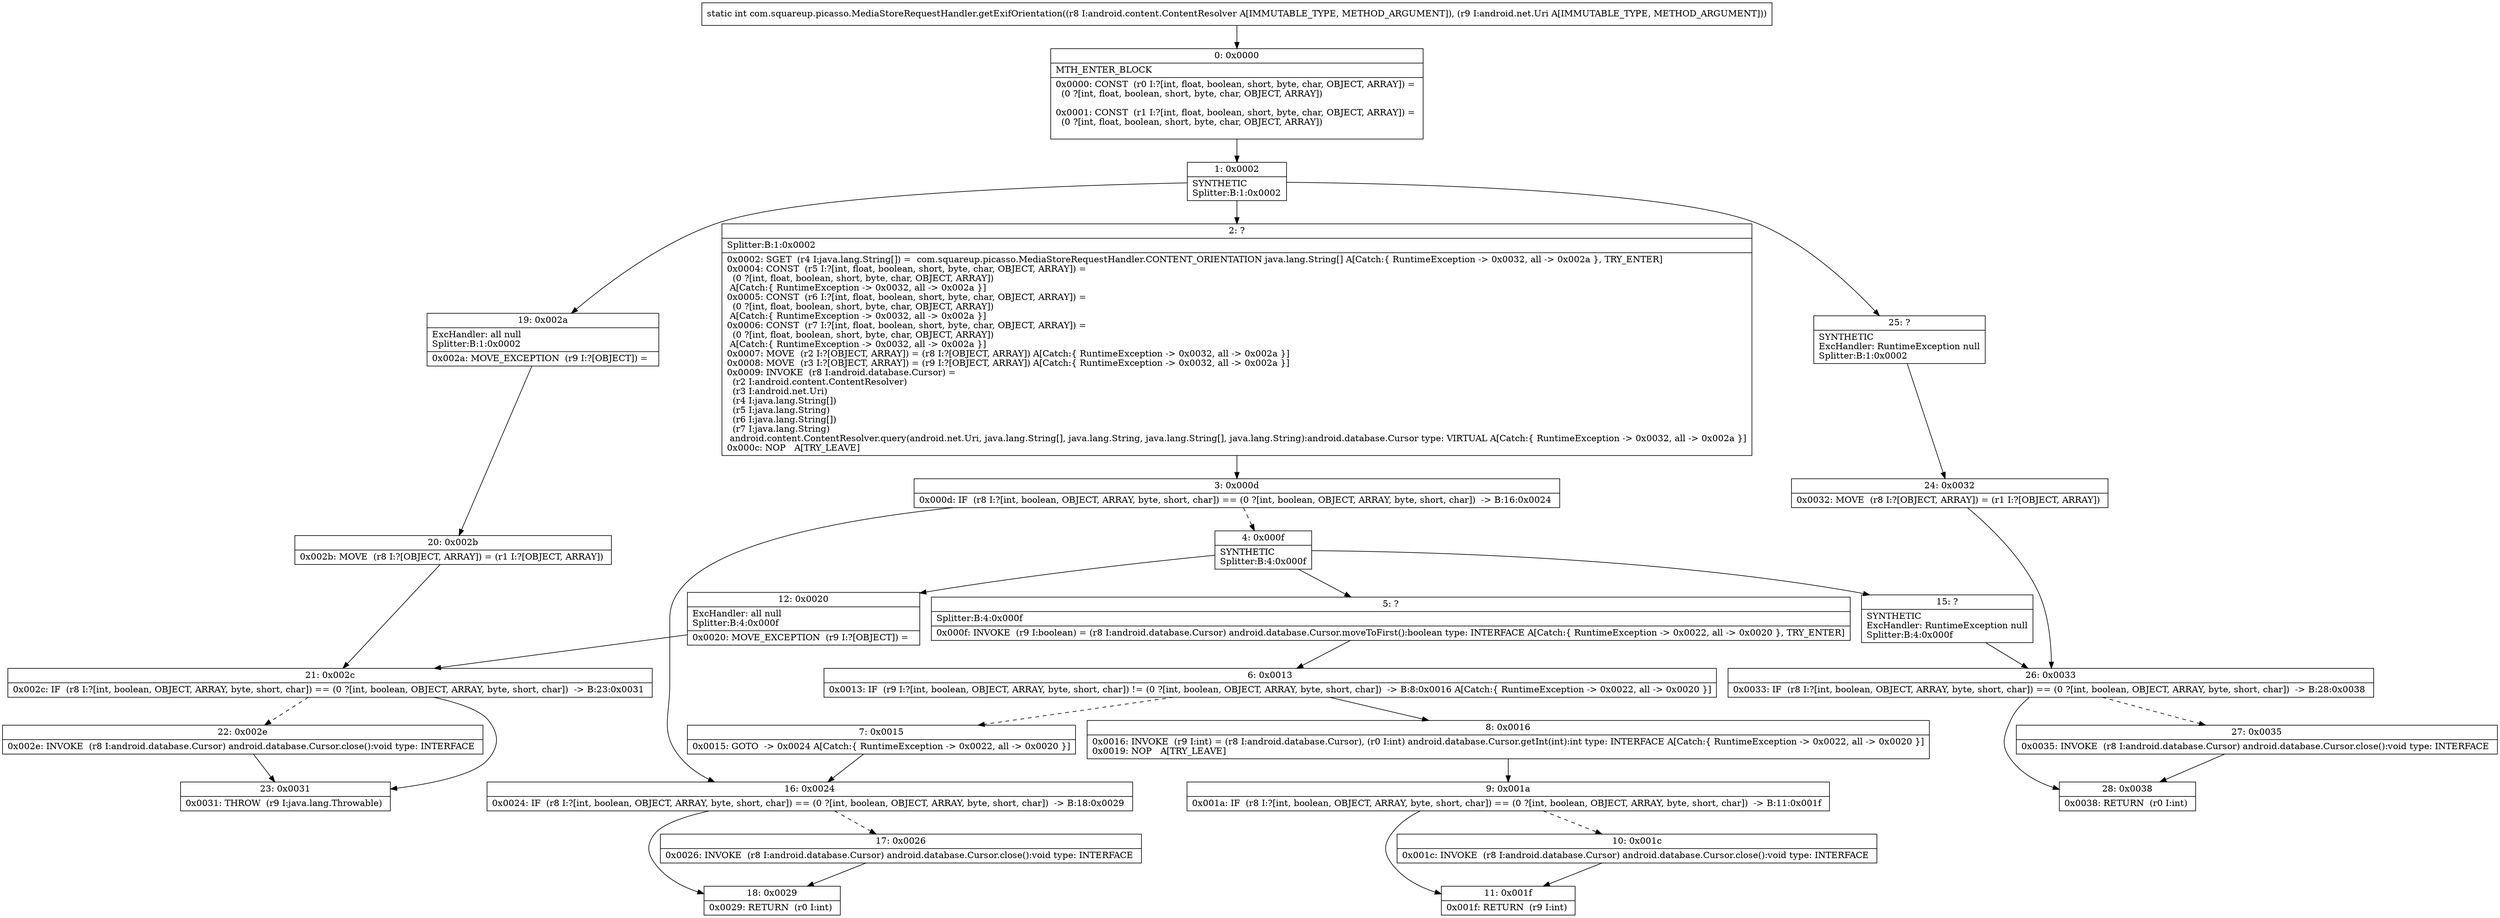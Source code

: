 digraph "CFG forcom.squareup.picasso.MediaStoreRequestHandler.getExifOrientation(Landroid\/content\/ContentResolver;Landroid\/net\/Uri;)I" {
Node_0 [shape=record,label="{0\:\ 0x0000|MTH_ENTER_BLOCK\l|0x0000: CONST  (r0 I:?[int, float, boolean, short, byte, char, OBJECT, ARRAY]) = \l  (0 ?[int, float, boolean, short, byte, char, OBJECT, ARRAY])\l \l0x0001: CONST  (r1 I:?[int, float, boolean, short, byte, char, OBJECT, ARRAY]) = \l  (0 ?[int, float, boolean, short, byte, char, OBJECT, ARRAY])\l \l}"];
Node_1 [shape=record,label="{1\:\ 0x0002|SYNTHETIC\lSplitter:B:1:0x0002\l}"];
Node_2 [shape=record,label="{2\:\ ?|Splitter:B:1:0x0002\l|0x0002: SGET  (r4 I:java.lang.String[]) =  com.squareup.picasso.MediaStoreRequestHandler.CONTENT_ORIENTATION java.lang.String[] A[Catch:\{ RuntimeException \-\> 0x0032, all \-\> 0x002a \}, TRY_ENTER]\l0x0004: CONST  (r5 I:?[int, float, boolean, short, byte, char, OBJECT, ARRAY]) = \l  (0 ?[int, float, boolean, short, byte, char, OBJECT, ARRAY])\l A[Catch:\{ RuntimeException \-\> 0x0032, all \-\> 0x002a \}]\l0x0005: CONST  (r6 I:?[int, float, boolean, short, byte, char, OBJECT, ARRAY]) = \l  (0 ?[int, float, boolean, short, byte, char, OBJECT, ARRAY])\l A[Catch:\{ RuntimeException \-\> 0x0032, all \-\> 0x002a \}]\l0x0006: CONST  (r7 I:?[int, float, boolean, short, byte, char, OBJECT, ARRAY]) = \l  (0 ?[int, float, boolean, short, byte, char, OBJECT, ARRAY])\l A[Catch:\{ RuntimeException \-\> 0x0032, all \-\> 0x002a \}]\l0x0007: MOVE  (r2 I:?[OBJECT, ARRAY]) = (r8 I:?[OBJECT, ARRAY]) A[Catch:\{ RuntimeException \-\> 0x0032, all \-\> 0x002a \}]\l0x0008: MOVE  (r3 I:?[OBJECT, ARRAY]) = (r9 I:?[OBJECT, ARRAY]) A[Catch:\{ RuntimeException \-\> 0x0032, all \-\> 0x002a \}]\l0x0009: INVOKE  (r8 I:android.database.Cursor) = \l  (r2 I:android.content.ContentResolver)\l  (r3 I:android.net.Uri)\l  (r4 I:java.lang.String[])\l  (r5 I:java.lang.String)\l  (r6 I:java.lang.String[])\l  (r7 I:java.lang.String)\l android.content.ContentResolver.query(android.net.Uri, java.lang.String[], java.lang.String, java.lang.String[], java.lang.String):android.database.Cursor type: VIRTUAL A[Catch:\{ RuntimeException \-\> 0x0032, all \-\> 0x002a \}]\l0x000c: NOP   A[TRY_LEAVE]\l}"];
Node_3 [shape=record,label="{3\:\ 0x000d|0x000d: IF  (r8 I:?[int, boolean, OBJECT, ARRAY, byte, short, char]) == (0 ?[int, boolean, OBJECT, ARRAY, byte, short, char])  \-\> B:16:0x0024 \l}"];
Node_4 [shape=record,label="{4\:\ 0x000f|SYNTHETIC\lSplitter:B:4:0x000f\l}"];
Node_5 [shape=record,label="{5\:\ ?|Splitter:B:4:0x000f\l|0x000f: INVOKE  (r9 I:boolean) = (r8 I:android.database.Cursor) android.database.Cursor.moveToFirst():boolean type: INTERFACE A[Catch:\{ RuntimeException \-\> 0x0022, all \-\> 0x0020 \}, TRY_ENTER]\l}"];
Node_6 [shape=record,label="{6\:\ 0x0013|0x0013: IF  (r9 I:?[int, boolean, OBJECT, ARRAY, byte, short, char]) != (0 ?[int, boolean, OBJECT, ARRAY, byte, short, char])  \-\> B:8:0x0016 A[Catch:\{ RuntimeException \-\> 0x0022, all \-\> 0x0020 \}]\l}"];
Node_7 [shape=record,label="{7\:\ 0x0015|0x0015: GOTO  \-\> 0x0024 A[Catch:\{ RuntimeException \-\> 0x0022, all \-\> 0x0020 \}]\l}"];
Node_8 [shape=record,label="{8\:\ 0x0016|0x0016: INVOKE  (r9 I:int) = (r8 I:android.database.Cursor), (r0 I:int) android.database.Cursor.getInt(int):int type: INTERFACE A[Catch:\{ RuntimeException \-\> 0x0022, all \-\> 0x0020 \}]\l0x0019: NOP   A[TRY_LEAVE]\l}"];
Node_9 [shape=record,label="{9\:\ 0x001a|0x001a: IF  (r8 I:?[int, boolean, OBJECT, ARRAY, byte, short, char]) == (0 ?[int, boolean, OBJECT, ARRAY, byte, short, char])  \-\> B:11:0x001f \l}"];
Node_10 [shape=record,label="{10\:\ 0x001c|0x001c: INVOKE  (r8 I:android.database.Cursor) android.database.Cursor.close():void type: INTERFACE \l}"];
Node_11 [shape=record,label="{11\:\ 0x001f|0x001f: RETURN  (r9 I:int) \l}"];
Node_12 [shape=record,label="{12\:\ 0x0020|ExcHandler: all null\lSplitter:B:4:0x000f\l|0x0020: MOVE_EXCEPTION  (r9 I:?[OBJECT]) =  \l}"];
Node_15 [shape=record,label="{15\:\ ?|SYNTHETIC\lExcHandler: RuntimeException null\lSplitter:B:4:0x000f\l}"];
Node_16 [shape=record,label="{16\:\ 0x0024|0x0024: IF  (r8 I:?[int, boolean, OBJECT, ARRAY, byte, short, char]) == (0 ?[int, boolean, OBJECT, ARRAY, byte, short, char])  \-\> B:18:0x0029 \l}"];
Node_17 [shape=record,label="{17\:\ 0x0026|0x0026: INVOKE  (r8 I:android.database.Cursor) android.database.Cursor.close():void type: INTERFACE \l}"];
Node_18 [shape=record,label="{18\:\ 0x0029|0x0029: RETURN  (r0 I:int) \l}"];
Node_19 [shape=record,label="{19\:\ 0x002a|ExcHandler: all null\lSplitter:B:1:0x0002\l|0x002a: MOVE_EXCEPTION  (r9 I:?[OBJECT]) =  \l}"];
Node_20 [shape=record,label="{20\:\ 0x002b|0x002b: MOVE  (r8 I:?[OBJECT, ARRAY]) = (r1 I:?[OBJECT, ARRAY]) \l}"];
Node_21 [shape=record,label="{21\:\ 0x002c|0x002c: IF  (r8 I:?[int, boolean, OBJECT, ARRAY, byte, short, char]) == (0 ?[int, boolean, OBJECT, ARRAY, byte, short, char])  \-\> B:23:0x0031 \l}"];
Node_22 [shape=record,label="{22\:\ 0x002e|0x002e: INVOKE  (r8 I:android.database.Cursor) android.database.Cursor.close():void type: INTERFACE \l}"];
Node_23 [shape=record,label="{23\:\ 0x0031|0x0031: THROW  (r9 I:java.lang.Throwable) \l}"];
Node_24 [shape=record,label="{24\:\ 0x0032|0x0032: MOVE  (r8 I:?[OBJECT, ARRAY]) = (r1 I:?[OBJECT, ARRAY]) \l}"];
Node_25 [shape=record,label="{25\:\ ?|SYNTHETIC\lExcHandler: RuntimeException null\lSplitter:B:1:0x0002\l}"];
Node_26 [shape=record,label="{26\:\ 0x0033|0x0033: IF  (r8 I:?[int, boolean, OBJECT, ARRAY, byte, short, char]) == (0 ?[int, boolean, OBJECT, ARRAY, byte, short, char])  \-\> B:28:0x0038 \l}"];
Node_27 [shape=record,label="{27\:\ 0x0035|0x0035: INVOKE  (r8 I:android.database.Cursor) android.database.Cursor.close():void type: INTERFACE \l}"];
Node_28 [shape=record,label="{28\:\ 0x0038|0x0038: RETURN  (r0 I:int) \l}"];
MethodNode[shape=record,label="{static int com.squareup.picasso.MediaStoreRequestHandler.getExifOrientation((r8 I:android.content.ContentResolver A[IMMUTABLE_TYPE, METHOD_ARGUMENT]), (r9 I:android.net.Uri A[IMMUTABLE_TYPE, METHOD_ARGUMENT])) }"];
MethodNode -> Node_0;
Node_0 -> Node_1;
Node_1 -> Node_2;
Node_1 -> Node_25;
Node_1 -> Node_19;
Node_2 -> Node_3;
Node_3 -> Node_4[style=dashed];
Node_3 -> Node_16;
Node_4 -> Node_5;
Node_4 -> Node_15;
Node_4 -> Node_12;
Node_5 -> Node_6;
Node_6 -> Node_7[style=dashed];
Node_6 -> Node_8;
Node_7 -> Node_16;
Node_8 -> Node_9;
Node_9 -> Node_10[style=dashed];
Node_9 -> Node_11;
Node_10 -> Node_11;
Node_12 -> Node_21;
Node_15 -> Node_26;
Node_16 -> Node_17[style=dashed];
Node_16 -> Node_18;
Node_17 -> Node_18;
Node_19 -> Node_20;
Node_20 -> Node_21;
Node_21 -> Node_22[style=dashed];
Node_21 -> Node_23;
Node_22 -> Node_23;
Node_24 -> Node_26;
Node_25 -> Node_24;
Node_26 -> Node_27[style=dashed];
Node_26 -> Node_28;
Node_27 -> Node_28;
}

